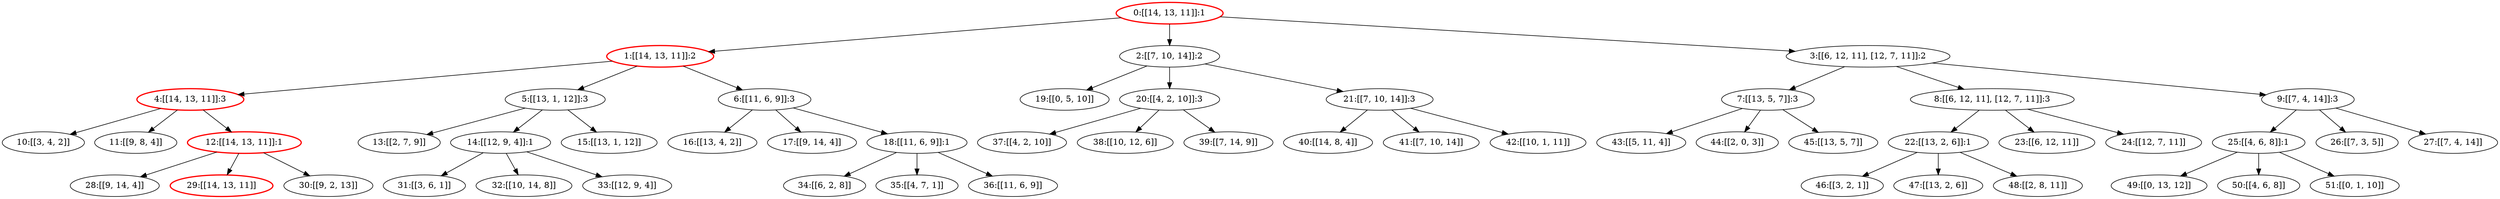 digraph tree {
    "0:[[14, 13, 11]]:1" [color=red style=bold];
    "1:[[14, 13, 11]]:2" [color=red style=bold];
    "4:[[14, 13, 11]]:3" [color=red style=bold];
    "10:[[3, 4, 2]]";
    "11:[[9, 8, 4]]";
    "12:[[14, 13, 11]]:1" [color=red style=bold];
    "28:[[9, 14, 4]]";
    "29:[[14, 13, 11]]" [color=red style=bold];
    "30:[[9, 2, 13]]";
    "5:[[13, 1, 12]]:3";
    "13:[[2, 7, 9]]";
    "14:[[12, 9, 4]]:1";
    "31:[[3, 6, 1]]";
    "32:[[10, 14, 8]]";
    "33:[[12, 9, 4]]";
    "15:[[13, 1, 12]]";
    "6:[[11, 6, 9]]:3";
    "16:[[13, 4, 2]]";
    "17:[[9, 14, 4]]";
    "18:[[11, 6, 9]]:1";
    "34:[[6, 2, 8]]";
    "35:[[4, 7, 1]]";
    "36:[[11, 6, 9]]";
    "2:[[7, 10, 14]]:2";
    "19:[[0, 5, 10]]";
    "20:[[4, 2, 10]]:3";
    "37:[[4, 2, 10]]";
    "38:[[10, 12, 6]]";
    "39:[[7, 14, 9]]";
    "21:[[7, 10, 14]]:3";
    "40:[[14, 8, 4]]";
    "41:[[7, 10, 14]]";
    "42:[[10, 1, 11]]";
    "3:[[6, 12, 11], [12, 7, 11]]:2";
    "7:[[13, 5, 7]]:3";
    "43:[[5, 11, 4]]";
    "44:[[2, 0, 3]]";
    "45:[[13, 5, 7]]";
    "8:[[6, 12, 11], [12, 7, 11]]:3";
    "22:[[13, 2, 6]]:1";
    "46:[[3, 2, 1]]";
    "47:[[13, 2, 6]]";
    "48:[[2, 8, 11]]";
    "23:[[6, 12, 11]]";
    "24:[[12, 7, 11]]";
    "9:[[7, 4, 14]]:3";
    "25:[[4, 6, 8]]:1";
    "49:[[0, 13, 12]]";
    "50:[[4, 6, 8]]";
    "51:[[0, 1, 10]]";
    "26:[[7, 3, 5]]";
    "27:[[7, 4, 14]]";
    "0:[[14, 13, 11]]:1" -> "1:[[14, 13, 11]]:2" [shape=box];
    "0:[[14, 13, 11]]:1" -> "2:[[7, 10, 14]]:2" [shape=box];
    "0:[[14, 13, 11]]:1" -> "3:[[6, 12, 11], [12, 7, 11]]:2" [shape=box];
    "1:[[14, 13, 11]]:2" -> "4:[[14, 13, 11]]:3" [shape=box];
    "1:[[14, 13, 11]]:2" -> "5:[[13, 1, 12]]:3" [shape=box];
    "1:[[14, 13, 11]]:2" -> "6:[[11, 6, 9]]:3" [shape=box];
    "4:[[14, 13, 11]]:3" -> "10:[[3, 4, 2]]" [shape=box];
    "4:[[14, 13, 11]]:3" -> "11:[[9, 8, 4]]" [shape=box];
    "4:[[14, 13, 11]]:3" -> "12:[[14, 13, 11]]:1" [shape=box];
    "12:[[14, 13, 11]]:1" -> "28:[[9, 14, 4]]" [shape=box];
    "12:[[14, 13, 11]]:1" -> "29:[[14, 13, 11]]" [shape=box];
    "12:[[14, 13, 11]]:1" -> "30:[[9, 2, 13]]" [shape=box];
    "5:[[13, 1, 12]]:3" -> "13:[[2, 7, 9]]";
    "5:[[13, 1, 12]]:3" -> "14:[[12, 9, 4]]:1";
    "5:[[13, 1, 12]]:3" -> "15:[[13, 1, 12]]";
    "14:[[12, 9, 4]]:1" -> "31:[[3, 6, 1]]";
    "14:[[12, 9, 4]]:1" -> "32:[[10, 14, 8]]";
    "14:[[12, 9, 4]]:1" -> "33:[[12, 9, 4]]";
    "6:[[11, 6, 9]]:3" -> "16:[[13, 4, 2]]";
    "6:[[11, 6, 9]]:3" -> "17:[[9, 14, 4]]";
    "6:[[11, 6, 9]]:3" -> "18:[[11, 6, 9]]:1";
    "18:[[11, 6, 9]]:1" -> "34:[[6, 2, 8]]";
    "18:[[11, 6, 9]]:1" -> "35:[[4, 7, 1]]";
    "18:[[11, 6, 9]]:1" -> "36:[[11, 6, 9]]";
    "2:[[7, 10, 14]]:2" -> "19:[[0, 5, 10]]";
    "2:[[7, 10, 14]]:2" -> "20:[[4, 2, 10]]:3";
    "2:[[7, 10, 14]]:2" -> "21:[[7, 10, 14]]:3";
    "20:[[4, 2, 10]]:3" -> "37:[[4, 2, 10]]";
    "20:[[4, 2, 10]]:3" -> "38:[[10, 12, 6]]";
    "20:[[4, 2, 10]]:3" -> "39:[[7, 14, 9]]";
    "21:[[7, 10, 14]]:3" -> "40:[[14, 8, 4]]";
    "21:[[7, 10, 14]]:3" -> "41:[[7, 10, 14]]";
    "21:[[7, 10, 14]]:3" -> "42:[[10, 1, 11]]";
    "3:[[6, 12, 11], [12, 7, 11]]:2" -> "7:[[13, 5, 7]]:3";
    "3:[[6, 12, 11], [12, 7, 11]]:2" -> "8:[[6, 12, 11], [12, 7, 11]]:3";
    "3:[[6, 12, 11], [12, 7, 11]]:2" -> "9:[[7, 4, 14]]:3";
    "7:[[13, 5, 7]]:3" -> "43:[[5, 11, 4]]";
    "7:[[13, 5, 7]]:3" -> "44:[[2, 0, 3]]";
    "7:[[13, 5, 7]]:3" -> "45:[[13, 5, 7]]";
    "8:[[6, 12, 11], [12, 7, 11]]:3" -> "22:[[13, 2, 6]]:1";
    "8:[[6, 12, 11], [12, 7, 11]]:3" -> "23:[[6, 12, 11]]";
    "8:[[6, 12, 11], [12, 7, 11]]:3" -> "24:[[12, 7, 11]]";
    "22:[[13, 2, 6]]:1" -> "46:[[3, 2, 1]]";
    "22:[[13, 2, 6]]:1" -> "47:[[13, 2, 6]]";
    "22:[[13, 2, 6]]:1" -> "48:[[2, 8, 11]]";
    "9:[[7, 4, 14]]:3" -> "25:[[4, 6, 8]]:1";
    "9:[[7, 4, 14]]:3" -> "26:[[7, 3, 5]]";
    "9:[[7, 4, 14]]:3" -> "27:[[7, 4, 14]]";
    "25:[[4, 6, 8]]:1" -> "49:[[0, 13, 12]]";
    "25:[[4, 6, 8]]:1" -> "50:[[4, 6, 8]]";
    "25:[[4, 6, 8]]:1" -> "51:[[0, 1, 10]]";
}

